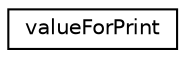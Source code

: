 digraph "Graphical Class Hierarchy"
{
 // LATEX_PDF_SIZE
  edge [fontname="Helvetica",fontsize="10",labelfontname="Helvetica",labelfontsize="10"];
  node [fontname="Helvetica",fontsize="10",shape=record];
  rankdir="LR";
  Node0 [label="valueForPrint",height=0.2,width=0.4,color="black", fillcolor="white", style="filled",URL="$classvalueForPrint.html",tooltip="Содержит информацию о переменной или функции, которые были инициализированы (использутся во время тра..."];
}
